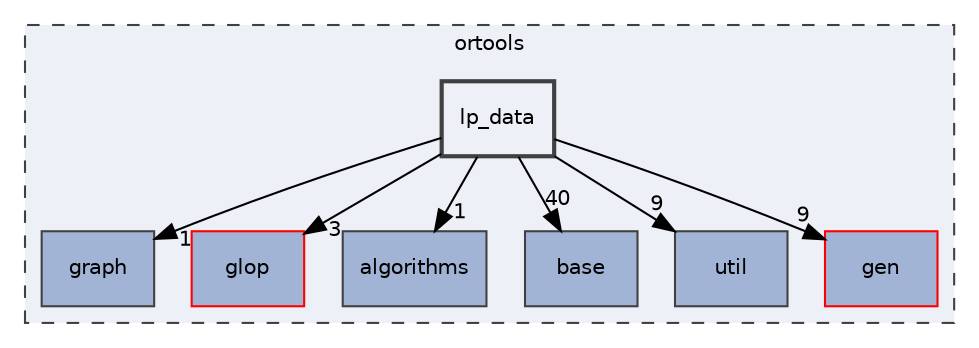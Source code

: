 digraph "lp_data"
{
 // LATEX_PDF_SIZE
  edge [fontname="Helvetica",fontsize="10",labelfontname="Helvetica",labelfontsize="10"];
  node [fontname="Helvetica",fontsize="10",shape=record];
  compound=true
  subgraph clusterdir_a7cc1eeded8f693d0da6c729bc88c45a {
    graph [ bgcolor="#edf0f7", pencolor="grey25", style="filled,dashed,", label="ortools", fontname="Helvetica", fontsize="10", URL="dir_a7cc1eeded8f693d0da6c729bc88c45a.html"]
  dir_725f3a5915051842f84e3ea508be2a62 [shape=box, label="graph", style="filled,", fillcolor="#a2b4d6", color="grey25", URL="dir_725f3a5915051842f84e3ea508be2a62.html"];
  dir_747248fa8ec2ebcb4d8ad85ced34db0b [shape=box, label="glop", style="filled,", fillcolor="#a2b4d6", color="red", URL="dir_747248fa8ec2ebcb4d8ad85ced34db0b.html"];
  dir_80dda7a75b0dfcf996988638a63eb03a [shape=box, label="algorithms", style="filled,", fillcolor="#a2b4d6", color="grey25", URL="dir_80dda7a75b0dfcf996988638a63eb03a.html"];
  dir_8f9dc966244f4c6e9b2fa0dee1e4ef1a [shape=box, label="base", style="filled,", fillcolor="#a2b4d6", color="grey25", URL="dir_8f9dc966244f4c6e9b2fa0dee1e4ef1a.html"];
  dir_a3328a0ea67a2aaa160c2783ffbaa5dc [shape=box, label="util", style="filled,", fillcolor="#a2b4d6", color="grey25", URL="dir_a3328a0ea67a2aaa160c2783ffbaa5dc.html"];
  dir_b2c6d49957bf5d0c7726edb4b829cd4d [shape=box, label="gen", style="filled,", fillcolor="#a2b4d6", color="red", URL="dir_b2c6d49957bf5d0c7726edb4b829cd4d.html"];
  dir_903a7ff076ee7f01be86992fe717fc82 [shape=box, label="lp_data", style="filled,bold,", fillcolor="#edf0f7", color="grey25", URL="dir_903a7ff076ee7f01be86992fe717fc82.html"];
  }
  dir_903a7ff076ee7f01be86992fe717fc82->dir_725f3a5915051842f84e3ea508be2a62 [headlabel="1", labeldistance=1.5 headhref="dir_000024_000015.html"];
  dir_903a7ff076ee7f01be86992fe717fc82->dir_747248fa8ec2ebcb4d8ad85ced34db0b [headlabel="3", labeldistance=1.5 headhref="dir_000024_000013.html"];
  dir_903a7ff076ee7f01be86992fe717fc82->dir_80dda7a75b0dfcf996988638a63eb03a [headlabel="1", labeldistance=1.5 headhref="dir_000024_000000.html"];
  dir_903a7ff076ee7f01be86992fe717fc82->dir_8f9dc966244f4c6e9b2fa0dee1e4ef1a [headlabel="40", labeldistance=1.5 headhref="dir_000024_000002.html"];
  dir_903a7ff076ee7f01be86992fe717fc82->dir_a3328a0ea67a2aaa160c2783ffbaa5dc [headlabel="9", labeldistance=1.5 headhref="dir_000024_000040.html"];
  dir_903a7ff076ee7f01be86992fe717fc82->dir_b2c6d49957bf5d0c7726edb4b829cd4d [headlabel="9", labeldistance=1.5 headhref="dir_000024_000011.html"];
}

